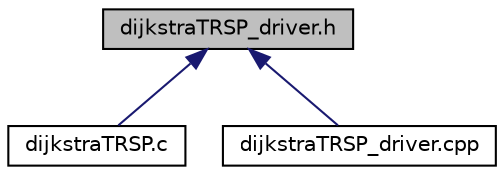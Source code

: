 digraph "dijkstraTRSP_driver.h"
{
  edge [fontname="Helvetica",fontsize="10",labelfontname="Helvetica",labelfontsize="10"];
  node [fontname="Helvetica",fontsize="10",shape=record];
  Node7 [label="dijkstraTRSP_driver.h",height=0.2,width=0.4,color="black", fillcolor="grey75", style="filled", fontcolor="black"];
  Node7 -> Node8 [dir="back",color="midnightblue",fontsize="10",style="solid",fontname="Helvetica"];
  Node8 [label="dijkstraTRSP.c",height=0.2,width=0.4,color="black", fillcolor="white", style="filled",URL="$dijkstraTRSP_8c.html",tooltip="Connecting code with postgres. "];
  Node7 -> Node9 [dir="back",color="midnightblue",fontsize="10",style="solid",fontname="Helvetica"];
  Node9 [label="dijkstraTRSP_driver.cpp",height=0.2,width=0.4,color="black", fillcolor="white", style="filled",URL="$dijkstraTRSP__driver_8cpp.html"];
}
